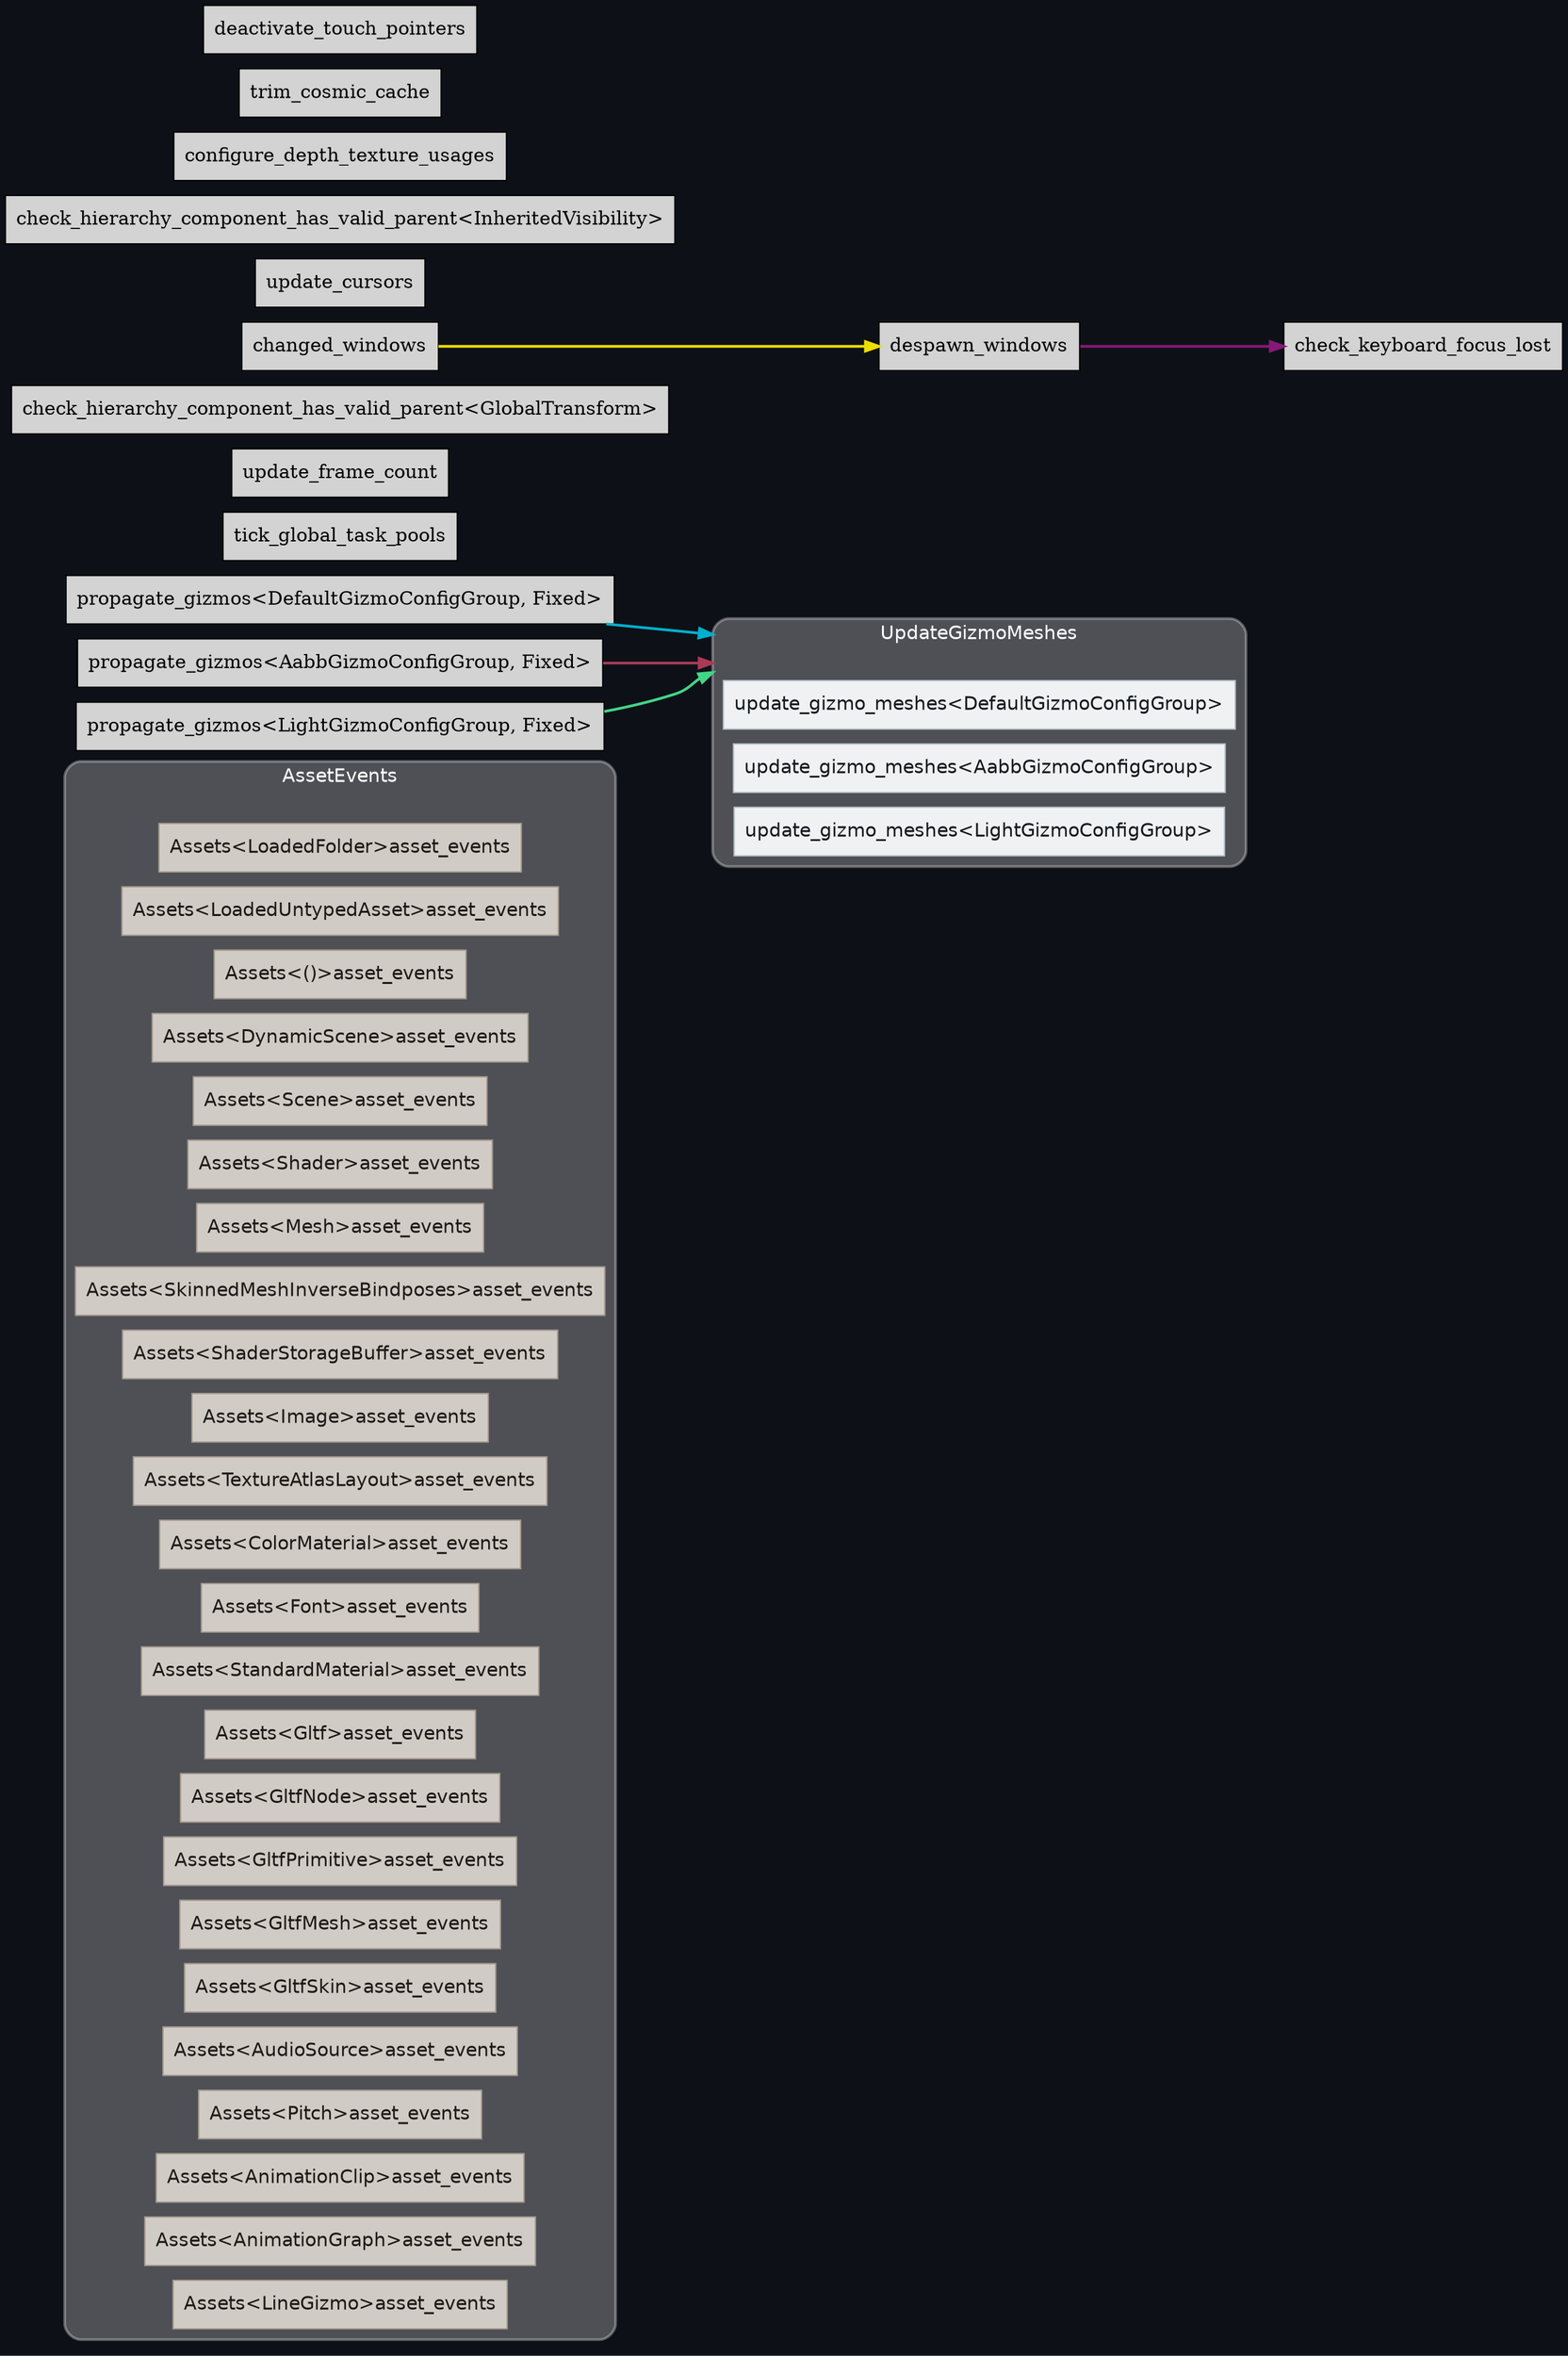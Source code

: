 digraph "" {
	"compound"="true";
	"splines"="spline";
	"rankdir"="LR";
	"bgcolor"="#0d1117";
	"fontname"="Helvetica";
	"nodesep"="0.15";
	edge ["penwidth"="2"];
	node ["shape"="box", "style"="filled"];
	subgraph "clusternode_Set(4)" {
		"style"="rounded,filled";
		"label"="AssetEvents";
		"tooltip"="AssetEvents";
		"fillcolor"="#ffffff44";
		"fontcolor"="#ffffff";
		"color"="#ffffff50";
		"penwidth"="2";
		"set_marker_node_Set(4)" ["style"="invis", "label"="", "shape"="point"]
		"node_System(3)" ["label"="Assets<LoadedFolder>asset_events", "tooltip"="bevy_asset::assets::Assets<bevy_asset::folder::LoadedFolder>::asset_events", "fillcolor"="#d1cbc5", "fontname"="Helvetica", "fontcolor"="#1c1916", "color"="#a3988c", "penwidth"="1"]
		"node_System(4)" ["label"="Assets<LoadedUntypedAsset>asset_events", "tooltip"="bevy_asset::assets::Assets<bevy_asset::assets::LoadedUntypedAsset>::asset_events", "fillcolor"="#d1cbc5", "fontname"="Helvetica", "fontcolor"="#1c1916", "color"="#a3988c", "penwidth"="1"]
		"node_System(5)" ["label"="Assets<()>asset_events", "tooltip"="bevy_asset::assets::Assets<()>::asset_events", "fillcolor"="#d1cbc5", "fontname"="Helvetica", "fontcolor"="#1c1916", "color"="#a3988c", "penwidth"="1"]
		"node_System(6)" ["label"="Assets<DynamicScene>asset_events", "tooltip"="bevy_asset::assets::Assets<bevy_scene::dynamic_scene::DynamicScene>::asset_events", "fillcolor"="#d1cbc5", "fontname"="Helvetica", "fontcolor"="#1c1916", "color"="#a3988c", "penwidth"="1"]
		"node_System(7)" ["label"="Assets<Scene>asset_events", "tooltip"="bevy_asset::assets::Assets<bevy_scene::scene::Scene>::asset_events", "fillcolor"="#d1cbc5", "fontname"="Helvetica", "fontcolor"="#1c1916", "color"="#a3988c", "penwidth"="1"]
		"node_System(12)" ["label"="Assets<Shader>asset_events", "tooltip"="bevy_asset::assets::Assets<bevy_render::render_resource::shader::Shader>::asset_events", "fillcolor"="#d1cbc5", "fontname"="Helvetica", "fontcolor"="#1c1916", "color"="#a3988c", "penwidth"="1"]
		"node_System(14)" ["label"="Assets<Mesh>asset_events", "tooltip"="bevy_asset::assets::Assets<bevy_mesh::mesh::Mesh>::asset_events", "fillcolor"="#d1cbc5", "fontname"="Helvetica", "fontcolor"="#1c1916", "color"="#a3988c", "penwidth"="1"]
		"node_System(15)" ["label"="Assets<SkinnedMeshInverseBindposes>asset_events", "tooltip"="bevy_asset::assets::Assets<bevy_mesh::skinning::SkinnedMeshInverseBindposes>::asset_events", "fillcolor"="#d1cbc5", "fontname"="Helvetica", "fontcolor"="#1c1916", "color"="#a3988c", "penwidth"="1"]
		"node_System(16)" ["label"="Assets<ShaderStorageBuffer>asset_events", "tooltip"="bevy_asset::assets::Assets<bevy_render::storage::ShaderStorageBuffer>::asset_events", "fillcolor"="#d1cbc5", "fontname"="Helvetica", "fontcolor"="#1c1916", "color"="#a3988c", "penwidth"="1"]
		"node_System(17)" ["label"="Assets<Image>asset_events", "tooltip"="bevy_asset::assets::Assets<bevy_image::image::Image>::asset_events", "fillcolor"="#d1cbc5", "fontname"="Helvetica", "fontcolor"="#1c1916", "color"="#a3988c", "penwidth"="1"]
		"node_System(19)" ["label"="Assets<TextureAtlasLayout>asset_events", "tooltip"="bevy_asset::assets::Assets<bevy_sprite::texture_atlas::TextureAtlasLayout>::asset_events", "fillcolor"="#d1cbc5", "fontname"="Helvetica", "fontcolor"="#1c1916", "color"="#a3988c", "penwidth"="1"]
		"node_System(20)" ["label"="Assets<ColorMaterial>asset_events", "tooltip"="bevy_asset::assets::Assets<bevy_sprite::mesh2d::color_material::ColorMaterial>::asset_events", "fillcolor"="#d1cbc5", "fontname"="Helvetica", "fontcolor"="#1c1916", "color"="#a3988c", "penwidth"="1"]
		"node_System(21)" ["label"="Assets<Font>asset_events", "tooltip"="bevy_asset::assets::Assets<bevy_text::font::Font>::asset_events", "fillcolor"="#d1cbc5", "fontname"="Helvetica", "fontcolor"="#1c1916", "color"="#a3988c", "penwidth"="1"]
		"node_System(23)" ["label"="Assets<StandardMaterial>asset_events", "tooltip"="bevy_asset::assets::Assets<bevy_pbr::pbr_material::StandardMaterial>::asset_events", "fillcolor"="#d1cbc5", "fontname"="Helvetica", "fontcolor"="#1c1916", "color"="#a3988c", "penwidth"="1"]
		"node_System(24)" ["label"="Assets<Gltf>asset_events", "tooltip"="bevy_asset::assets::Assets<bevy_gltf::Gltf>::asset_events", "fillcolor"="#d1cbc5", "fontname"="Helvetica", "fontcolor"="#1c1916", "color"="#a3988c", "penwidth"="1"]
		"node_System(25)" ["label"="Assets<GltfNode>asset_events", "tooltip"="bevy_asset::assets::Assets<bevy_gltf::GltfNode>::asset_events", "fillcolor"="#d1cbc5", "fontname"="Helvetica", "fontcolor"="#1c1916", "color"="#a3988c", "penwidth"="1"]
		"node_System(26)" ["label"="Assets<GltfPrimitive>asset_events", "tooltip"="bevy_asset::assets::Assets<bevy_gltf::GltfPrimitive>::asset_events", "fillcolor"="#d1cbc5", "fontname"="Helvetica", "fontcolor"="#1c1916", "color"="#a3988c", "penwidth"="1"]
		"node_System(27)" ["label"="Assets<GltfMesh>asset_events", "tooltip"="bevy_asset::assets::Assets<bevy_gltf::GltfMesh>::asset_events", "fillcolor"="#d1cbc5", "fontname"="Helvetica", "fontcolor"="#1c1916", "color"="#a3988c", "penwidth"="1"]
		"node_System(28)" ["label"="Assets<GltfSkin>asset_events", "tooltip"="bevy_asset::assets::Assets<bevy_gltf::GltfSkin>::asset_events", "fillcolor"="#d1cbc5", "fontname"="Helvetica", "fontcolor"="#1c1916", "color"="#a3988c", "penwidth"="1"]
		"node_System(29)" ["label"="Assets<AudioSource>asset_events", "tooltip"="bevy_asset::assets::Assets<bevy_audio::audio_source::AudioSource>::asset_events", "fillcolor"="#d1cbc5", "fontname"="Helvetica", "fontcolor"="#1c1916", "color"="#a3988c", "penwidth"="1"]
		"node_System(30)" ["label"="Assets<Pitch>asset_events", "tooltip"="bevy_asset::assets::Assets<bevy_audio::pitch::Pitch>::asset_events", "fillcolor"="#d1cbc5", "fontname"="Helvetica", "fontcolor"="#1c1916", "color"="#a3988c", "penwidth"="1"]
		"node_System(31)" ["label"="Assets<AnimationClip>asset_events", "tooltip"="bevy_asset::assets::Assets<bevy_animation::AnimationClip>::asset_events", "fillcolor"="#d1cbc5", "fontname"="Helvetica", "fontcolor"="#1c1916", "color"="#a3988c", "penwidth"="1"]
		"node_System(32)" ["label"="Assets<AnimationGraph>asset_events", "tooltip"="bevy_asset::assets::Assets<bevy_animation::graph::AnimationGraph>::asset_events", "fillcolor"="#d1cbc5", "fontname"="Helvetica", "fontcolor"="#1c1916", "color"="#a3988c", "penwidth"="1"]
		"node_System(33)" ["label"="Assets<LineGizmo>asset_events", "tooltip"="bevy_asset::assets::Assets<bevy_gizmos::LineGizmo>::asset_events", "fillcolor"="#d1cbc5", "fontname"="Helvetica", "fontcolor"="#1c1916", "color"="#a3988c", "penwidth"="1"]
	}
	
	subgraph "clusternode_Set(37)" {
		"style"="rounded,filled";
		"label"="UpdateGizmoMeshes";
		"tooltip"="UpdateGizmoMeshes";
		"fillcolor"="#ffffff44";
		"fontcolor"="#ffffff";
		"color"="#ffffff50";
		"penwidth"="2";
		"set_marker_node_Set(37)" ["style"="invis", "label"="", "shape"="point"]
		"node_System(35)" ["label"="update_gizmo_meshes<DefaultGizmoConfigGroup>", "tooltip"="bevy_gizmos::update_gizmo_meshes<bevy_gizmos::config::DefaultGizmoConfigGroup>", "fillcolor"="#eff1f3", "fontname"="Helvetica", "fontcolor"="#15191d", "color"="#b4bec7", "penwidth"="1"]
		"node_System(37)" ["label"="update_gizmo_meshes<AabbGizmoConfigGroup>", "tooltip"="bevy_gizmos::update_gizmo_meshes<bevy_gizmos::aabb::AabbGizmoConfigGroup>", "fillcolor"="#eff1f3", "fontname"="Helvetica", "fontcolor"="#15191d", "color"="#b4bec7", "penwidth"="1"]
		"node_System(39)" ["label"="update_gizmo_meshes<LightGizmoConfigGroup>", "tooltip"="bevy_gizmos::update_gizmo_meshes<bevy_gizmos::light::LightGizmoConfigGroup>", "fillcolor"="#eff1f3", "fontname"="Helvetica", "fontcolor"="#15191d", "color"="#b4bec7", "penwidth"="1"]
	}
	
	"node_System(0)" ["label"="tick_global_task_pools", "tooltip"="bevy_core::tick_global_task_pools"]
	"node_System(1)" ["label"="update_frame_count", "tooltip"="bevy_core::update_frame_count"]
	"node_System(2)" ["label"="check_hierarchy_component_has_valid_parent<GlobalTransform>", "tooltip"="bevy_hierarchy::valid_parent_check_plugin::check_hierarchy_component_has_valid_parent<bevy_transform::components::global_transform::GlobalTransform>"]
	"node_System(8)" ["label"="changed_windows", "tooltip"="bevy_winit::system::changed_windows"]
	"node_System(9)" ["label"="despawn_windows", "tooltip"="bevy_winit::system::despawn_windows"]
	"node_System(10)" ["label"="check_keyboard_focus_lost", "tooltip"="bevy_winit::system::check_keyboard_focus_lost"]
	"node_System(11)" ["label"="update_cursors", "tooltip"="bevy_winit::cursor::update_cursors"]
	"node_System(13)" ["label"="check_hierarchy_component_has_valid_parent<InheritedVisibility>", "tooltip"="bevy_hierarchy::valid_parent_check_plugin::check_hierarchy_component_has_valid_parent<bevy_render::view::visibility::InheritedVisibility>"]
	"node_System(18)" ["label"="configure_depth_texture_usages", "tooltip"="bevy_core_pipeline::oit::configure_depth_texture_usages"]
	"node_System(22)" ["label"="trim_cosmic_cache", "tooltip"="bevy_text::pipeline::trim_cosmic_cache"]
	"node_System(34)" ["label"="propagate_gizmos<DefaultGizmoConfigGroup, Fixed>", "tooltip"="bevy_gizmos::propagate_gizmos<bevy_gizmos::config::DefaultGizmoConfigGroup, bevy_time::fixed::Fixed>"]
	"node_System(36)" ["label"="propagate_gizmos<AabbGizmoConfigGroup, Fixed>", "tooltip"="bevy_gizmos::propagate_gizmos<bevy_gizmos::aabb::AabbGizmoConfigGroup, bevy_time::fixed::Fixed>"]
	"node_System(38)" ["label"="propagate_gizmos<LightGizmoConfigGroup, Fixed>", "tooltip"="bevy_gizmos::propagate_gizmos<bevy_gizmos::light::LightGizmoConfigGroup, bevy_time::fixed::Fixed>"]
	"node_System(40)" ["label"="deactivate_touch_pointers", "tooltip"="bevy_picking::input::deactivate_touch_pointers"]
	"node_System(8)" -> "node_System(9)" ["lhead"="", "ltail"="", "tooltip"="changed_windows → despawn_windows", "color"="#eede00"]
	"node_System(9)" -> "node_System(10)" ["lhead"="", "ltail"="", "tooltip"="despawn_windows → check_keyboard_focus_lost", "color"="#881877"]
	"node_System(34)" -> "set_marker_node_Set(37)" ["lhead"="clusternode_Set(37)", "ltail"="", "tooltip"="propagate_gizmos<DefaultGizmoConfigGroup, Fixed> → UpdateGizmoMeshes", "color"="#00b0cc"]
	"node_System(36)" -> "set_marker_node_Set(37)" ["lhead"="clusternode_Set(37)", "ltail"="", "tooltip"="propagate_gizmos<AabbGizmoConfigGroup, Fixed> → UpdateGizmoMeshes", "color"="#aa3a55"]
	"node_System(38)" -> "set_marker_node_Set(37)" ["lhead"="clusternode_Set(37)", "ltail"="", "tooltip"="propagate_gizmos<LightGizmoConfigGroup, Fixed> → UpdateGizmoMeshes", "color"="#44d488"]
}
